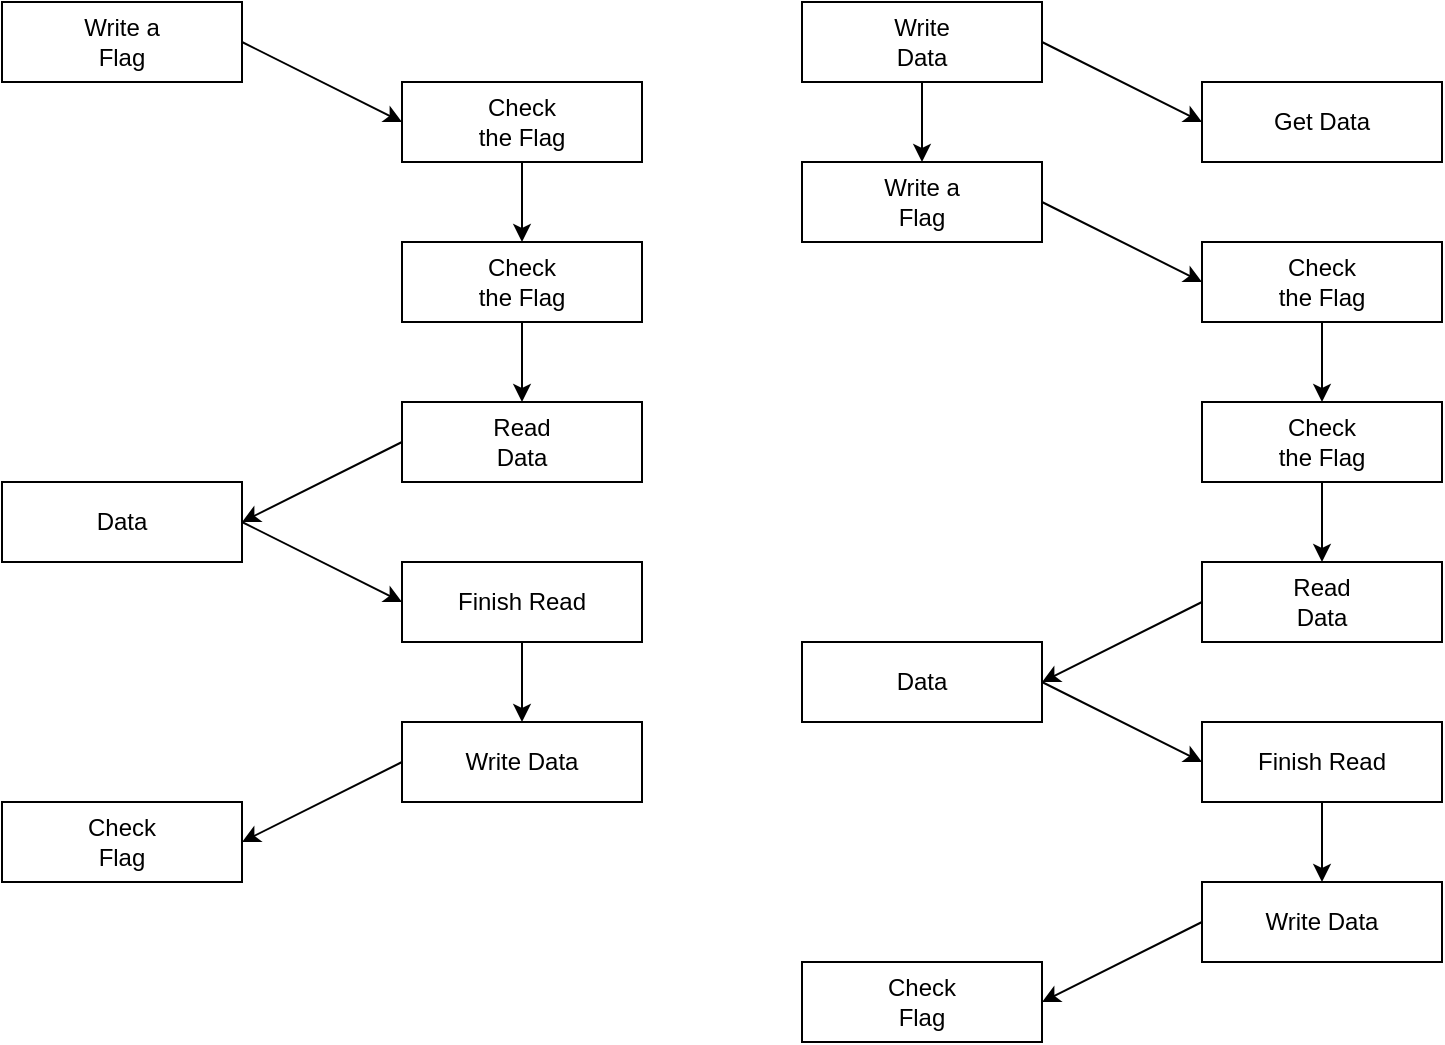 <mxfile version="22.1.17" type="github">
  <diagram name="Page-1" id="s3heozkomzlUVeIXDbwT">
    <mxGraphModel dx="2074" dy="1146" grid="1" gridSize="10" guides="1" tooltips="1" connect="1" arrows="1" fold="1" page="1" pageScale="1" pageWidth="850" pageHeight="1100" math="0" shadow="0">
      <root>
        <mxCell id="0" />
        <mxCell id="1" parent="0" />
        <mxCell id="wDnHBF98lUiI10txaaC0-1" value="Write a&lt;br&gt;Flag" style="rounded=0;whiteSpace=wrap;html=1;" vertex="1" parent="1">
          <mxGeometry x="160" y="280" width="120" height="40" as="geometry" />
        </mxCell>
        <mxCell id="wDnHBF98lUiI10txaaC0-6" value="" style="edgeStyle=orthogonalEdgeStyle;rounded=0;orthogonalLoop=1;jettySize=auto;html=1;" edge="1" parent="1" source="wDnHBF98lUiI10txaaC0-2" target="wDnHBF98lUiI10txaaC0-4">
          <mxGeometry relative="1" as="geometry" />
        </mxCell>
        <mxCell id="wDnHBF98lUiI10txaaC0-2" value="Check&lt;br&gt;the Flag" style="rounded=0;whiteSpace=wrap;html=1;" vertex="1" parent="1">
          <mxGeometry x="360" y="320" width="120" height="40" as="geometry" />
        </mxCell>
        <mxCell id="wDnHBF98lUiI10txaaC0-9" value="" style="edgeStyle=orthogonalEdgeStyle;rounded=0;orthogonalLoop=1;jettySize=auto;html=1;" edge="1" parent="1" source="wDnHBF98lUiI10txaaC0-4" target="wDnHBF98lUiI10txaaC0-7">
          <mxGeometry relative="1" as="geometry" />
        </mxCell>
        <mxCell id="wDnHBF98lUiI10txaaC0-4" value="Check&lt;br&gt;the Flag" style="rounded=0;whiteSpace=wrap;html=1;" vertex="1" parent="1">
          <mxGeometry x="360" y="400" width="120" height="40" as="geometry" />
        </mxCell>
        <mxCell id="wDnHBF98lUiI10txaaC0-5" value="" style="endArrow=classic;html=1;rounded=0;exitX=1;exitY=0.5;exitDx=0;exitDy=0;entryX=0;entryY=0.5;entryDx=0;entryDy=0;" edge="1" parent="1" source="wDnHBF98lUiI10txaaC0-1" target="wDnHBF98lUiI10txaaC0-2">
          <mxGeometry width="50" height="50" relative="1" as="geometry">
            <mxPoint x="410" y="610" as="sourcePoint" />
            <mxPoint x="460" y="560" as="targetPoint" />
            <Array as="points" />
          </mxGeometry>
        </mxCell>
        <mxCell id="wDnHBF98lUiI10txaaC0-7" value="Read&lt;br&gt;Data" style="rounded=0;whiteSpace=wrap;html=1;" vertex="1" parent="1">
          <mxGeometry x="360" y="480" width="120" height="40" as="geometry" />
        </mxCell>
        <mxCell id="wDnHBF98lUiI10txaaC0-8" value="Data" style="rounded=0;whiteSpace=wrap;html=1;" vertex="1" parent="1">
          <mxGeometry x="160" y="520" width="120" height="40" as="geometry" />
        </mxCell>
        <mxCell id="wDnHBF98lUiI10txaaC0-10" value="" style="endArrow=classic;html=1;rounded=0;exitX=0;exitY=0.5;exitDx=0;exitDy=0;entryX=1;entryY=0.5;entryDx=0;entryDy=0;" edge="1" parent="1" source="wDnHBF98lUiI10txaaC0-7" target="wDnHBF98lUiI10txaaC0-8">
          <mxGeometry width="50" height="50" relative="1" as="geometry">
            <mxPoint x="290" y="270" as="sourcePoint" />
            <mxPoint x="370" y="350" as="targetPoint" />
            <Array as="points" />
          </mxGeometry>
        </mxCell>
        <mxCell id="wDnHBF98lUiI10txaaC0-15" value="" style="edgeStyle=orthogonalEdgeStyle;rounded=0;orthogonalLoop=1;jettySize=auto;html=1;" edge="1" parent="1" source="wDnHBF98lUiI10txaaC0-11" target="wDnHBF98lUiI10txaaC0-13">
          <mxGeometry relative="1" as="geometry" />
        </mxCell>
        <mxCell id="wDnHBF98lUiI10txaaC0-11" value="Finish Read" style="rounded=0;whiteSpace=wrap;html=1;" vertex="1" parent="1">
          <mxGeometry x="360" y="560" width="120" height="40" as="geometry" />
        </mxCell>
        <mxCell id="wDnHBF98lUiI10txaaC0-13" value="Write Data" style="rounded=0;whiteSpace=wrap;html=1;" vertex="1" parent="1">
          <mxGeometry x="360" y="640" width="120" height="40" as="geometry" />
        </mxCell>
        <mxCell id="wDnHBF98lUiI10txaaC0-14" value="Check&lt;br&gt;Flag" style="rounded=0;whiteSpace=wrap;html=1;" vertex="1" parent="1">
          <mxGeometry x="160" y="680" width="120" height="40" as="geometry" />
        </mxCell>
        <mxCell id="wDnHBF98lUiI10txaaC0-16" value="" style="endArrow=classic;html=1;rounded=0;exitX=0;exitY=0.5;exitDx=0;exitDy=0;entryX=1;entryY=0.5;entryDx=0;entryDy=0;" edge="1" parent="1" source="wDnHBF98lUiI10txaaC0-13" target="wDnHBF98lUiI10txaaC0-14">
          <mxGeometry width="50" height="50" relative="1" as="geometry">
            <mxPoint x="370" y="510" as="sourcePoint" />
            <mxPoint x="290" y="570" as="targetPoint" />
            <Array as="points" />
          </mxGeometry>
        </mxCell>
        <mxCell id="wDnHBF98lUiI10txaaC0-17" value="" style="endArrow=classic;html=1;rounded=0;exitX=1;exitY=0.5;exitDx=0;exitDy=0;entryX=0;entryY=0.5;entryDx=0;entryDy=0;" edge="1" parent="1" source="wDnHBF98lUiI10txaaC0-8" target="wDnHBF98lUiI10txaaC0-11">
          <mxGeometry width="50" height="50" relative="1" as="geometry">
            <mxPoint x="370" y="510" as="sourcePoint" />
            <mxPoint x="290" y="570" as="targetPoint" />
            <Array as="points" />
          </mxGeometry>
        </mxCell>
        <mxCell id="wDnHBF98lUiI10txaaC0-33" value="Write a&lt;br&gt;Flag" style="rounded=0;whiteSpace=wrap;html=1;" vertex="1" parent="1">
          <mxGeometry x="560" y="360" width="120" height="40" as="geometry" />
        </mxCell>
        <mxCell id="wDnHBF98lUiI10txaaC0-34" value="" style="edgeStyle=orthogonalEdgeStyle;rounded=0;orthogonalLoop=1;jettySize=auto;html=1;" edge="1" parent="1" source="wDnHBF98lUiI10txaaC0-35" target="wDnHBF98lUiI10txaaC0-37">
          <mxGeometry relative="1" as="geometry" />
        </mxCell>
        <mxCell id="wDnHBF98lUiI10txaaC0-35" value="Check&lt;br&gt;the Flag" style="rounded=0;whiteSpace=wrap;html=1;" vertex="1" parent="1">
          <mxGeometry x="760" y="400" width="120" height="40" as="geometry" />
        </mxCell>
        <mxCell id="wDnHBF98lUiI10txaaC0-36" value="" style="edgeStyle=orthogonalEdgeStyle;rounded=0;orthogonalLoop=1;jettySize=auto;html=1;" edge="1" parent="1" source="wDnHBF98lUiI10txaaC0-37" target="wDnHBF98lUiI10txaaC0-39">
          <mxGeometry relative="1" as="geometry" />
        </mxCell>
        <mxCell id="wDnHBF98lUiI10txaaC0-37" value="Check&lt;br&gt;the Flag" style="rounded=0;whiteSpace=wrap;html=1;" vertex="1" parent="1">
          <mxGeometry x="760" y="480" width="120" height="40" as="geometry" />
        </mxCell>
        <mxCell id="wDnHBF98lUiI10txaaC0-38" value="" style="endArrow=classic;html=1;rounded=0;exitX=1;exitY=0.5;exitDx=0;exitDy=0;entryX=0;entryY=0.5;entryDx=0;entryDy=0;" edge="1" parent="1" source="wDnHBF98lUiI10txaaC0-33" target="wDnHBF98lUiI10txaaC0-35">
          <mxGeometry width="50" height="50" relative="1" as="geometry">
            <mxPoint x="810" y="690" as="sourcePoint" />
            <mxPoint x="860" y="640" as="targetPoint" />
            <Array as="points" />
          </mxGeometry>
        </mxCell>
        <mxCell id="wDnHBF98lUiI10txaaC0-39" value="Read&lt;br&gt;Data" style="rounded=0;whiteSpace=wrap;html=1;" vertex="1" parent="1">
          <mxGeometry x="760" y="560" width="120" height="40" as="geometry" />
        </mxCell>
        <mxCell id="wDnHBF98lUiI10txaaC0-40" value="Data" style="rounded=0;whiteSpace=wrap;html=1;" vertex="1" parent="1">
          <mxGeometry x="560" y="600" width="120" height="40" as="geometry" />
        </mxCell>
        <mxCell id="wDnHBF98lUiI10txaaC0-41" value="" style="endArrow=classic;html=1;rounded=0;exitX=0;exitY=0.5;exitDx=0;exitDy=0;entryX=1;entryY=0.5;entryDx=0;entryDy=0;" edge="1" parent="1" source="wDnHBF98lUiI10txaaC0-39" target="wDnHBF98lUiI10txaaC0-40">
          <mxGeometry width="50" height="50" relative="1" as="geometry">
            <mxPoint x="690" y="350" as="sourcePoint" />
            <mxPoint x="770" y="430" as="targetPoint" />
            <Array as="points" />
          </mxGeometry>
        </mxCell>
        <mxCell id="wDnHBF98lUiI10txaaC0-42" value="" style="edgeStyle=orthogonalEdgeStyle;rounded=0;orthogonalLoop=1;jettySize=auto;html=1;" edge="1" parent="1" source="wDnHBF98lUiI10txaaC0-43" target="wDnHBF98lUiI10txaaC0-44">
          <mxGeometry relative="1" as="geometry" />
        </mxCell>
        <mxCell id="wDnHBF98lUiI10txaaC0-43" value="Finish Read" style="rounded=0;whiteSpace=wrap;html=1;" vertex="1" parent="1">
          <mxGeometry x="760" y="640" width="120" height="40" as="geometry" />
        </mxCell>
        <mxCell id="wDnHBF98lUiI10txaaC0-44" value="Write Data" style="rounded=0;whiteSpace=wrap;html=1;" vertex="1" parent="1">
          <mxGeometry x="760" y="720" width="120" height="40" as="geometry" />
        </mxCell>
        <mxCell id="wDnHBF98lUiI10txaaC0-45" value="Check&lt;br&gt;Flag" style="rounded=0;whiteSpace=wrap;html=1;" vertex="1" parent="1">
          <mxGeometry x="560" y="760" width="120" height="40" as="geometry" />
        </mxCell>
        <mxCell id="wDnHBF98lUiI10txaaC0-46" value="" style="endArrow=classic;html=1;rounded=0;exitX=0;exitY=0.5;exitDx=0;exitDy=0;entryX=1;entryY=0.5;entryDx=0;entryDy=0;" edge="1" parent="1" source="wDnHBF98lUiI10txaaC0-44" target="wDnHBF98lUiI10txaaC0-45">
          <mxGeometry width="50" height="50" relative="1" as="geometry">
            <mxPoint x="770" y="590" as="sourcePoint" />
            <mxPoint x="690" y="650" as="targetPoint" />
            <Array as="points" />
          </mxGeometry>
        </mxCell>
        <mxCell id="wDnHBF98lUiI10txaaC0-47" value="" style="endArrow=classic;html=1;rounded=0;exitX=1;exitY=0.5;exitDx=0;exitDy=0;entryX=0;entryY=0.5;entryDx=0;entryDy=0;" edge="1" parent="1" source="wDnHBF98lUiI10txaaC0-40" target="wDnHBF98lUiI10txaaC0-43">
          <mxGeometry width="50" height="50" relative="1" as="geometry">
            <mxPoint x="770" y="590" as="sourcePoint" />
            <mxPoint x="690" y="650" as="targetPoint" />
            <Array as="points" />
          </mxGeometry>
        </mxCell>
        <mxCell id="wDnHBF98lUiI10txaaC0-51" value="" style="edgeStyle=orthogonalEdgeStyle;rounded=0;orthogonalLoop=1;jettySize=auto;html=1;" edge="1" parent="1" source="wDnHBF98lUiI10txaaC0-48" target="wDnHBF98lUiI10txaaC0-33">
          <mxGeometry relative="1" as="geometry" />
        </mxCell>
        <mxCell id="wDnHBF98lUiI10txaaC0-48" value="Write&lt;br&gt;Data" style="rounded=0;whiteSpace=wrap;html=1;" vertex="1" parent="1">
          <mxGeometry x="560" y="280" width="120" height="40" as="geometry" />
        </mxCell>
        <mxCell id="wDnHBF98lUiI10txaaC0-49" value="Get Data" style="rounded=0;whiteSpace=wrap;html=1;" vertex="1" parent="1">
          <mxGeometry x="760" y="320" width="120" height="40" as="geometry" />
        </mxCell>
        <mxCell id="wDnHBF98lUiI10txaaC0-50" value="" style="endArrow=classic;html=1;rounded=0;exitX=1;exitY=0.5;exitDx=0;exitDy=0;entryX=0;entryY=0.5;entryDx=0;entryDy=0;" edge="1" parent="1" source="wDnHBF98lUiI10txaaC0-48" target="wDnHBF98lUiI10txaaC0-49">
          <mxGeometry width="50" height="50" relative="1" as="geometry">
            <mxPoint x="810" y="610" as="sourcePoint" />
            <mxPoint x="860" y="560" as="targetPoint" />
            <Array as="points" />
          </mxGeometry>
        </mxCell>
      </root>
    </mxGraphModel>
  </diagram>
</mxfile>
